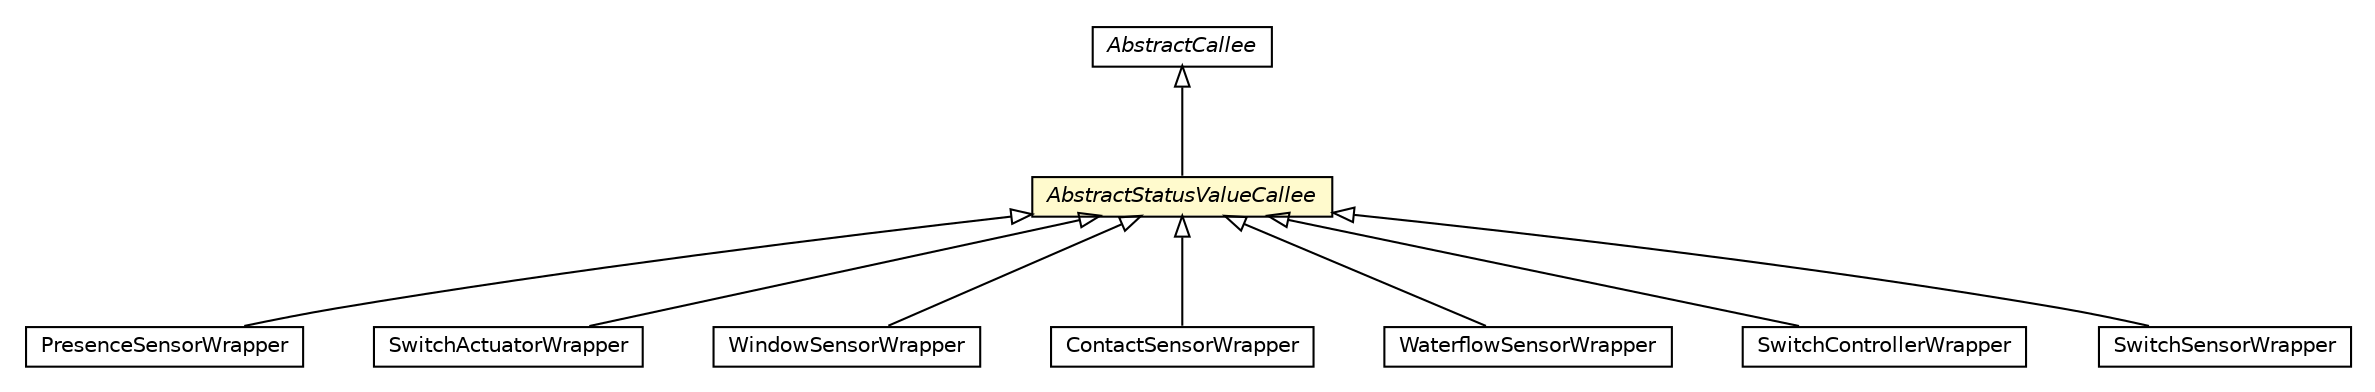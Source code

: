 #!/usr/local/bin/dot
#
# Class diagram 
# Generated by UMLGraph version R5_6-24-gf6e263 (http://www.umlgraph.org/)
#

digraph G {
	edge [fontname="Helvetica",fontsize=10,labelfontname="Helvetica",labelfontsize=10];
	node [fontname="Helvetica",fontsize=10,shape=plaintext];
	nodesep=0.25;
	ranksep=0.5;
	// org.universAAL.lddi.smarthome.exporter.devices.PresenceSensorWrapper
	c84975 [label=<<table title="org.universAAL.lddi.smarthome.exporter.devices.PresenceSensorWrapper" border="0" cellborder="1" cellspacing="0" cellpadding="2" port="p" href="./PresenceSensorWrapper.html">
		<tr><td><table border="0" cellspacing="0" cellpadding="1">
<tr><td align="center" balign="center"> PresenceSensorWrapper </td></tr>
		</table></td></tr>
		</table>>, URL="./PresenceSensorWrapper.html", fontname="Helvetica", fontcolor="black", fontsize=10.0];
	// org.universAAL.lddi.smarthome.exporter.devices.SwitchActuatorWrapper
	c84976 [label=<<table title="org.universAAL.lddi.smarthome.exporter.devices.SwitchActuatorWrapper" border="0" cellborder="1" cellspacing="0" cellpadding="2" port="p" href="./SwitchActuatorWrapper.html">
		<tr><td><table border="0" cellspacing="0" cellpadding="1">
<tr><td align="center" balign="center"> SwitchActuatorWrapper </td></tr>
		</table></td></tr>
		</table>>, URL="./SwitchActuatorWrapper.html", fontname="Helvetica", fontcolor="black", fontsize=10.0];
	// org.universAAL.lddi.smarthome.exporter.devices.WindowSensorWrapper
	c84978 [label=<<table title="org.universAAL.lddi.smarthome.exporter.devices.WindowSensorWrapper" border="0" cellborder="1" cellspacing="0" cellpadding="2" port="p" href="./WindowSensorWrapper.html">
		<tr><td><table border="0" cellspacing="0" cellpadding="1">
<tr><td align="center" balign="center"> WindowSensorWrapper </td></tr>
		</table></td></tr>
		</table>>, URL="./WindowSensorWrapper.html", fontname="Helvetica", fontcolor="black", fontsize=10.0];
	// org.universAAL.lddi.smarthome.exporter.devices.ContactSensorWrapper
	c84981 [label=<<table title="org.universAAL.lddi.smarthome.exporter.devices.ContactSensorWrapper" border="0" cellborder="1" cellspacing="0" cellpadding="2" port="p" href="./ContactSensorWrapper.html">
		<tr><td><table border="0" cellspacing="0" cellpadding="1">
<tr><td align="center" balign="center"> ContactSensorWrapper </td></tr>
		</table></td></tr>
		</table>>, URL="./ContactSensorWrapper.html", fontname="Helvetica", fontcolor="black", fontsize=10.0];
	// org.universAAL.lddi.smarthome.exporter.devices.AbstractCallee
	c84982 [label=<<table title="org.universAAL.lddi.smarthome.exporter.devices.AbstractCallee" border="0" cellborder="1" cellspacing="0" cellpadding="2" port="p" href="./AbstractCallee.html">
		<tr><td><table border="0" cellspacing="0" cellpadding="1">
<tr><td align="center" balign="center"><font face="Helvetica-Oblique"> AbstractCallee </font></td></tr>
		</table></td></tr>
		</table>>, URL="./AbstractCallee.html", fontname="Helvetica", fontcolor="black", fontsize=10.0];
	// org.universAAL.lddi.smarthome.exporter.devices.WaterflowSensorWrapper
	c84989 [label=<<table title="org.universAAL.lddi.smarthome.exporter.devices.WaterflowSensorWrapper" border="0" cellborder="1" cellspacing="0" cellpadding="2" port="p" href="./WaterflowSensorWrapper.html">
		<tr><td><table border="0" cellspacing="0" cellpadding="1">
<tr><td align="center" balign="center"> WaterflowSensorWrapper </td></tr>
		</table></td></tr>
		</table>>, URL="./WaterflowSensorWrapper.html", fontname="Helvetica", fontcolor="black", fontsize=10.0];
	// org.universAAL.lddi.smarthome.exporter.devices.SwitchControllerWrapper
	c84995 [label=<<table title="org.universAAL.lddi.smarthome.exporter.devices.SwitchControllerWrapper" border="0" cellborder="1" cellspacing="0" cellpadding="2" port="p" href="./SwitchControllerWrapper.html">
		<tr><td><table border="0" cellspacing="0" cellpadding="1">
<tr><td align="center" balign="center"> SwitchControllerWrapper </td></tr>
		</table></td></tr>
		</table>>, URL="./SwitchControllerWrapper.html", fontname="Helvetica", fontcolor="black", fontsize=10.0];
	// org.universAAL.lddi.smarthome.exporter.devices.SwitchSensorWrapper
	c84997 [label=<<table title="org.universAAL.lddi.smarthome.exporter.devices.SwitchSensorWrapper" border="0" cellborder="1" cellspacing="0" cellpadding="2" port="p" href="./SwitchSensorWrapper.html">
		<tr><td><table border="0" cellspacing="0" cellpadding="1">
<tr><td align="center" balign="center"> SwitchSensorWrapper </td></tr>
		</table></td></tr>
		</table>>, URL="./SwitchSensorWrapper.html", fontname="Helvetica", fontcolor="black", fontsize=10.0];
	// org.universAAL.lddi.smarthome.exporter.devices.AbstractStatusValueCallee
	c85000 [label=<<table title="org.universAAL.lddi.smarthome.exporter.devices.AbstractStatusValueCallee" border="0" cellborder="1" cellspacing="0" cellpadding="2" port="p" bgcolor="lemonChiffon" href="./AbstractStatusValueCallee.html">
		<tr><td><table border="0" cellspacing="0" cellpadding="1">
<tr><td align="center" balign="center"><font face="Helvetica-Oblique"> AbstractStatusValueCallee </font></td></tr>
		</table></td></tr>
		</table>>, URL="./AbstractStatusValueCallee.html", fontname="Helvetica", fontcolor="black", fontsize=10.0];
	//org.universAAL.lddi.smarthome.exporter.devices.PresenceSensorWrapper extends org.universAAL.lddi.smarthome.exporter.devices.AbstractStatusValueCallee
	c85000:p -> c84975:p [dir=back,arrowtail=empty];
	//org.universAAL.lddi.smarthome.exporter.devices.SwitchActuatorWrapper extends org.universAAL.lddi.smarthome.exporter.devices.AbstractStatusValueCallee
	c85000:p -> c84976:p [dir=back,arrowtail=empty];
	//org.universAAL.lddi.smarthome.exporter.devices.WindowSensorWrapper extends org.universAAL.lddi.smarthome.exporter.devices.AbstractStatusValueCallee
	c85000:p -> c84978:p [dir=back,arrowtail=empty];
	//org.universAAL.lddi.smarthome.exporter.devices.ContactSensorWrapper extends org.universAAL.lddi.smarthome.exporter.devices.AbstractStatusValueCallee
	c85000:p -> c84981:p [dir=back,arrowtail=empty];
	//org.universAAL.lddi.smarthome.exporter.devices.WaterflowSensorWrapper extends org.universAAL.lddi.smarthome.exporter.devices.AbstractStatusValueCallee
	c85000:p -> c84989:p [dir=back,arrowtail=empty];
	//org.universAAL.lddi.smarthome.exporter.devices.SwitchControllerWrapper extends org.universAAL.lddi.smarthome.exporter.devices.AbstractStatusValueCallee
	c85000:p -> c84995:p [dir=back,arrowtail=empty];
	//org.universAAL.lddi.smarthome.exporter.devices.SwitchSensorWrapper extends org.universAAL.lddi.smarthome.exporter.devices.AbstractStatusValueCallee
	c85000:p -> c84997:p [dir=back,arrowtail=empty];
	//org.universAAL.lddi.smarthome.exporter.devices.AbstractStatusValueCallee extends org.universAAL.lddi.smarthome.exporter.devices.AbstractCallee
	c84982:p -> c85000:p [dir=back,arrowtail=empty];
}

